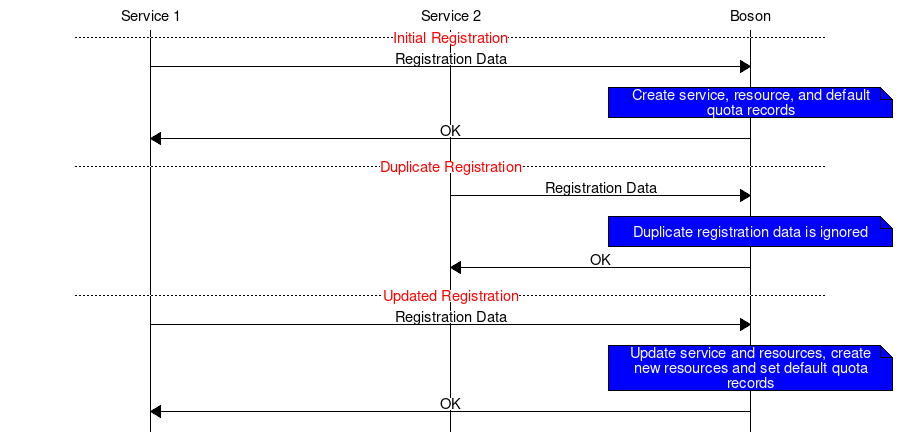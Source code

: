 msc {
    hscale="1.5";

    svc1 [label="Service 1"],
    svc2 [label="Service 2"],
    boson [label="Boson"];

    --- [label="Initial Registration",textcolor="red"];
    svc1 => boson [label="Registration Data"];
    boson note boson [label="Create service, resource, and default quota records",textcolor="white",textbgcolor="blue"];
    boson => svc1 [label="OK"];

    --- [label="Duplicate Registration",textcolor="red"];
    svc2 => boson [label="Registration Data"];
    boson note boson [label="Duplicate registration data is ignored",textcolor="white",textbgcolor="blue"];
    boson => svc2 [label="OK"];

    --- [label="Updated Registration",textcolor="red"];
    svc1 => boson [label="Registration Data"];
    boson note boson [label="Update service and resources, create new resources and set default quota records",textcolor="white",textbgcolor="blue"];
    boson => svc1 [label="OK"];
}
